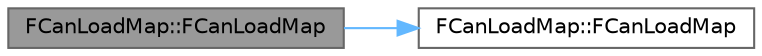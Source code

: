 digraph "FCanLoadMap::FCanLoadMap"
{
 // INTERACTIVE_SVG=YES
 // LATEX_PDF_SIZE
  bgcolor="transparent";
  edge [fontname=Helvetica,fontsize=10,labelfontname=Helvetica,labelfontsize=10];
  node [fontname=Helvetica,fontsize=10,shape=box,height=0.2,width=0.4];
  rankdir="LR";
  Node1 [id="Node000001",label="FCanLoadMap::FCanLoadMap",height=0.2,width=0.4,color="gray40", fillcolor="grey60", style="filled", fontcolor="black",tooltip=" "];
  Node1 -> Node2 [id="edge1_Node000001_Node000002",color="steelblue1",style="solid",tooltip=" "];
  Node2 [id="Node000002",label="FCanLoadMap::FCanLoadMap",height=0.2,width=0.4,color="grey40", fillcolor="white", style="filled",URL="$de/de8/structFCanLoadMap.html#a84483e7c9951b770a4464f59ee0c0b1e",tooltip=" "];
}
